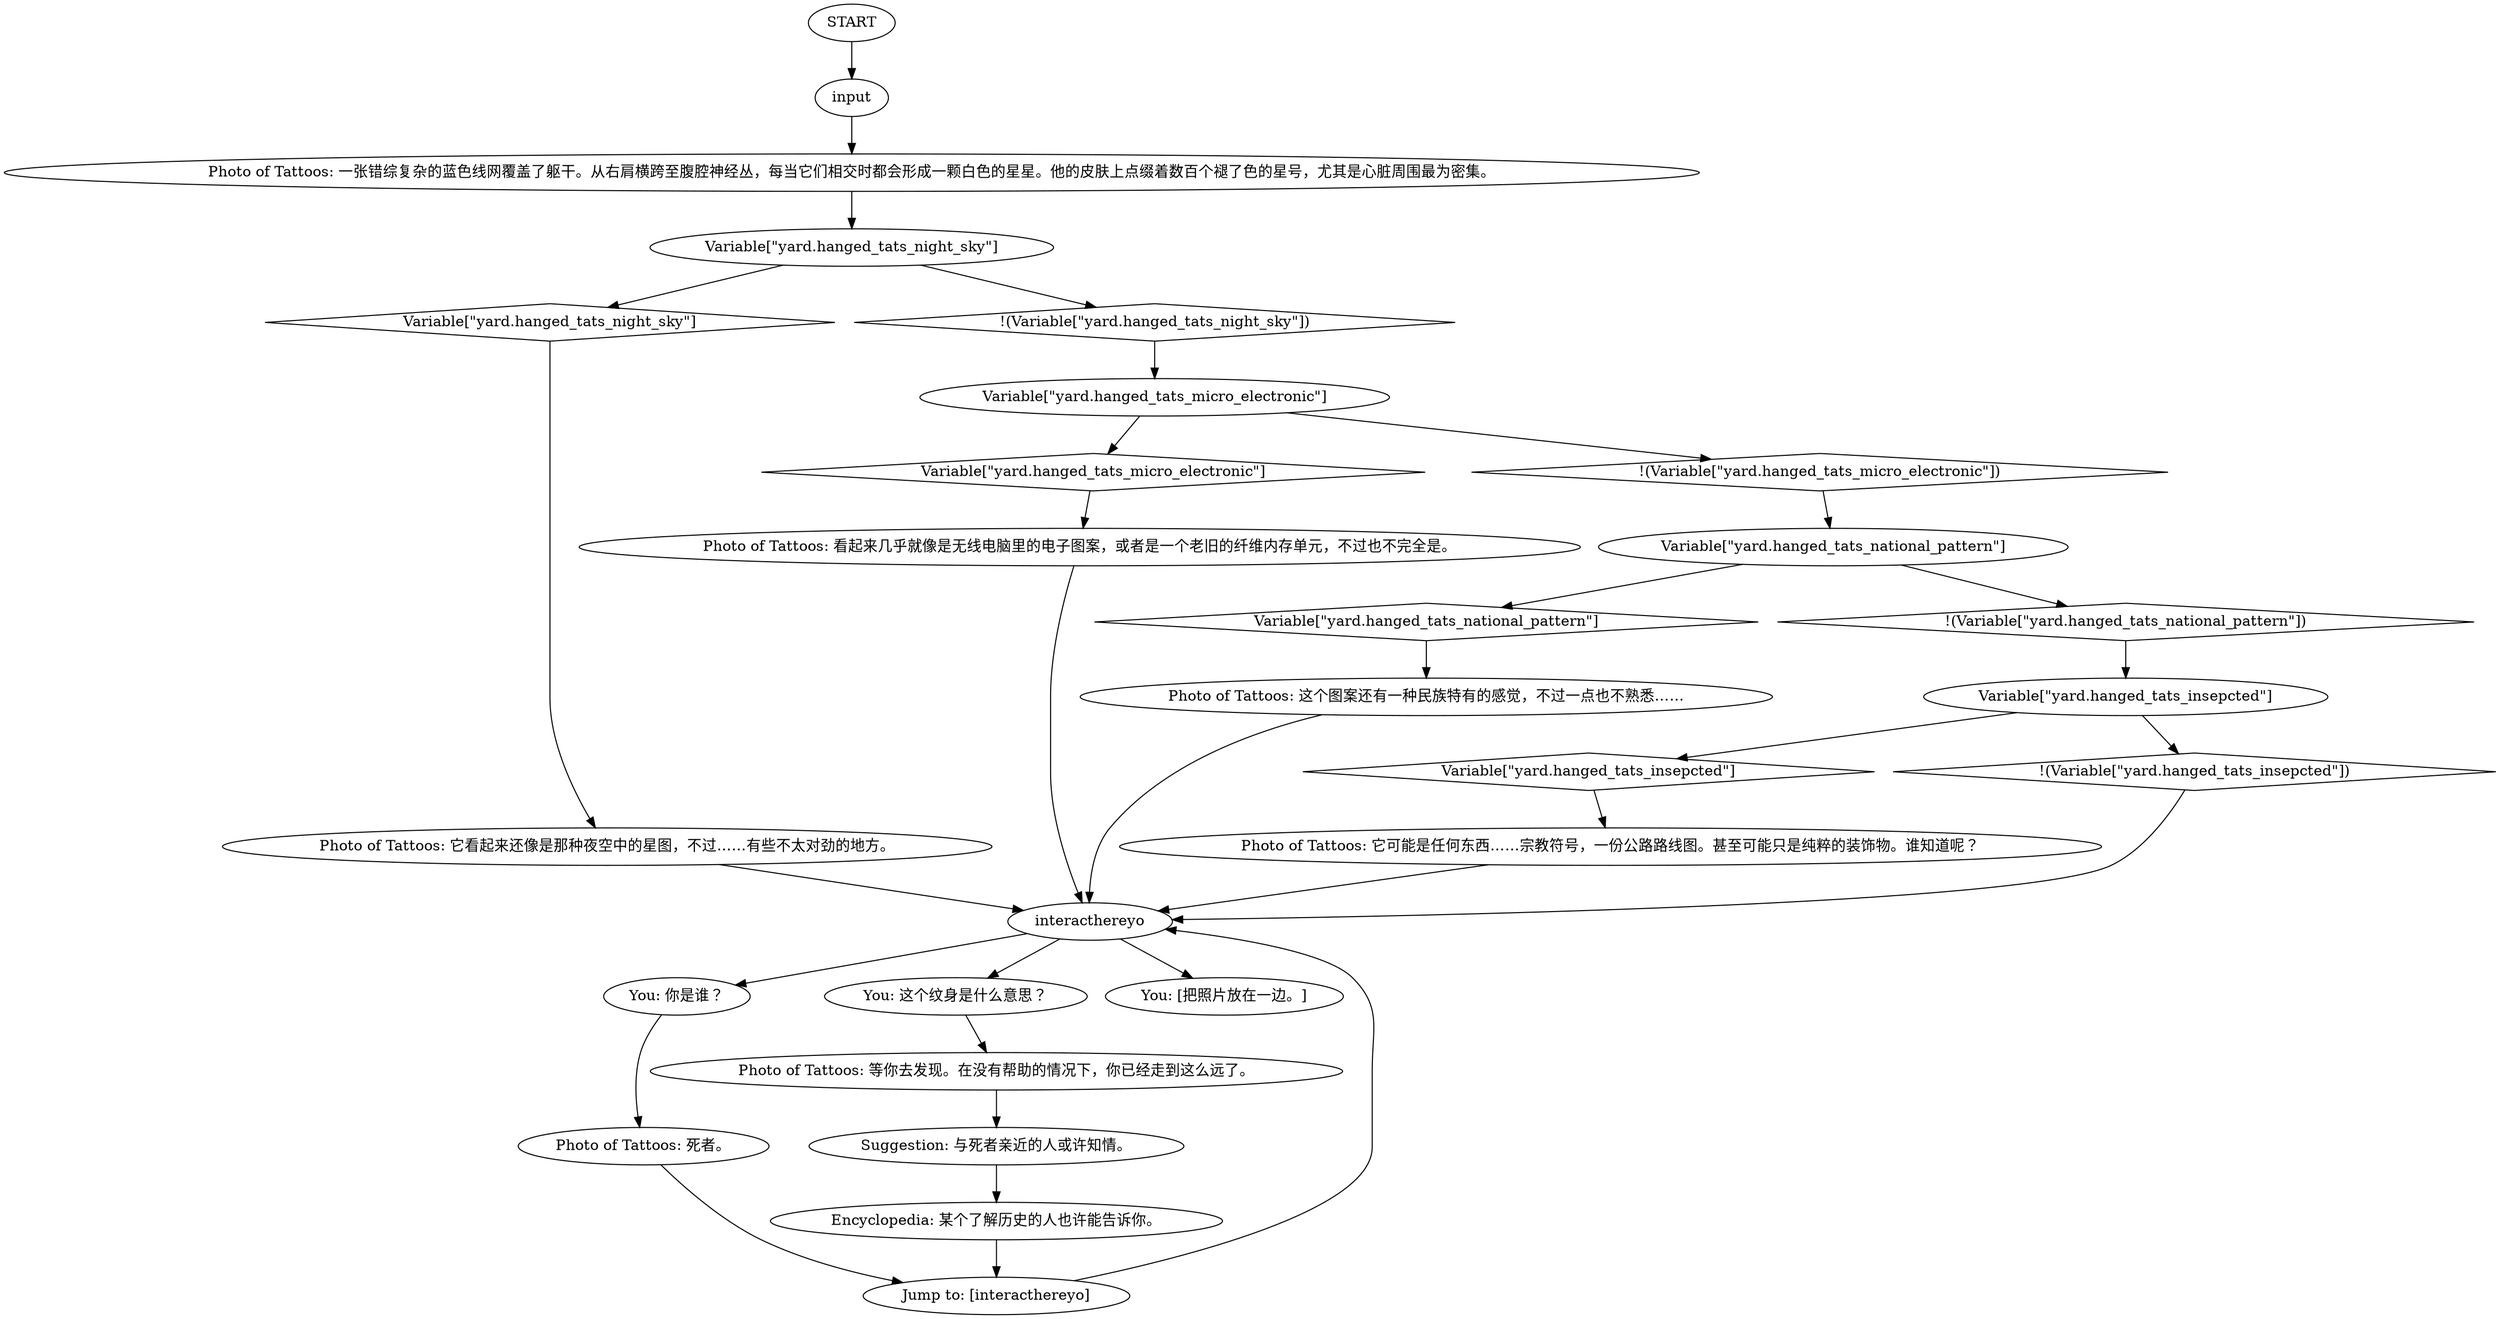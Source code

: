 # INVENTORY / PHOTO OF TATTOOS
# instant photo of the hanged man's tattoos by Kim Kitsuragi
# ==================================================
digraph G {
	  0 [label="START"];
	  1 [label="input"];
	  2 [label="Suggestion: 与死者亲近的人或许知情。"];
	  3 [label="Photo of Tattoos: 死者。"];
	  4 [label="Photo of Tattoos: 等你去发现。在没有帮助的情况下，你已经走到这么远了。"];
	  5 [label="Photo of Tattoos: 看起来几乎就像是无线电脑里的电子图案，或者是一个老旧的纤维内存单元，不过也不完全是。"];
	  6 [label="interacthereyo"];
	  7 [label="Variable[\"yard.hanged_tats_night_sky\"]"];
	  8 [label="Variable[\"yard.hanged_tats_night_sky\"]", shape=diamond];
	  9 [label="!(Variable[\"yard.hanged_tats_night_sky\"])", shape=diamond];
	  10 [label="Photo of Tattoos: 一张错综复杂的蓝色线网覆盖了躯干。从右肩横跨至腹腔神经丛，每当它们相交时都会形成一颗白色的星星。他的皮肤上点缀着数百个褪了色的星号，尤其是心脏周围最为密集。"];
	  12 [label="You: 你是谁？"];
	  13 [label="Variable[\"yard.hanged_tats_national_pattern\"]"];
	  14 [label="Variable[\"yard.hanged_tats_national_pattern\"]", shape=diamond];
	  15 [label="!(Variable[\"yard.hanged_tats_national_pattern\"])", shape=diamond];
	  16 [label="Jump to: [interacthereyo]"];
	  17 [label="Encyclopedia: 某个了解历史的人也许能告诉你。"];
	  18 [label="Photo of Tattoos: 它看起来还像是那种夜空中的星图，不过……有些不太对劲的地方。"];
	  19 [label="You: 这个纹身是什么意思？"];
	  20 [label="Variable[\"yard.hanged_tats_micro_electronic\"]"];
	  21 [label="Variable[\"yard.hanged_tats_micro_electronic\"]", shape=diamond];
	  22 [label="!(Variable[\"yard.hanged_tats_micro_electronic\"])", shape=diamond];
	  23 [label="You: [把照片放在一边。]"];
	  24 [label="Variable[\"yard.hanged_tats_insepcted\"]"];
	  25 [label="Variable[\"yard.hanged_tats_insepcted\"]", shape=diamond];
	  26 [label="!(Variable[\"yard.hanged_tats_insepcted\"])", shape=diamond];
	  27 [label="Photo of Tattoos: 这个图案还有一种民族特有的感觉，不过一点也不熟悉……"];
	  28 [label="Photo of Tattoos: 它可能是任何东西……宗教符号，一份公路路线图。甚至可能只是纯粹的装饰物。谁知道呢？"];
	  0 -> 1
	  1 -> 10
	  2 -> 17
	  3 -> 16
	  4 -> 2
	  5 -> 6
	  6 -> 19
	  6 -> 12
	  6 -> 23
	  7 -> 8
	  7 -> 9
	  8 -> 18
	  9 -> 20
	  10 -> 7
	  12 -> 3
	  13 -> 14
	  13 -> 15
	  14 -> 27
	  15 -> 24
	  16 -> 6
	  17 -> 16
	  18 -> 6
	  19 -> 4
	  20 -> 21
	  20 -> 22
	  21 -> 5
	  22 -> 13
	  24 -> 25
	  24 -> 26
	  25 -> 28
	  26 -> 6
	  27 -> 6
	  28 -> 6
}

